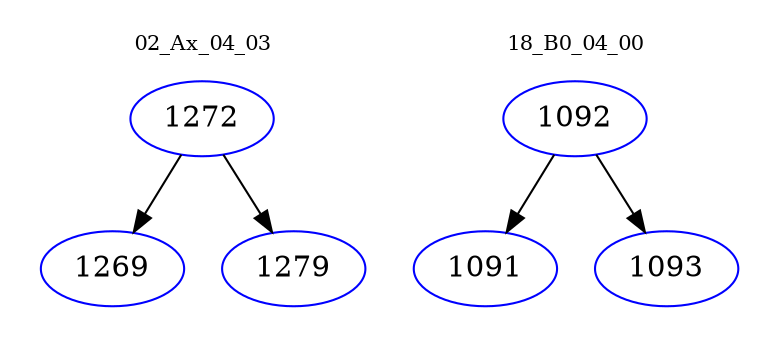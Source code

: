 digraph{
subgraph cluster_0 {
color = white
label = "02_Ax_04_03";
fontsize=10;
T0_1272 [label="1272", color="blue"]
T0_1272 -> T0_1269 [color="black"]
T0_1269 [label="1269", color="blue"]
T0_1272 -> T0_1279 [color="black"]
T0_1279 [label="1279", color="blue"]
}
subgraph cluster_1 {
color = white
label = "18_B0_04_00";
fontsize=10;
T1_1092 [label="1092", color="blue"]
T1_1092 -> T1_1091 [color="black"]
T1_1091 [label="1091", color="blue"]
T1_1092 -> T1_1093 [color="black"]
T1_1093 [label="1093", color="blue"]
}
}
